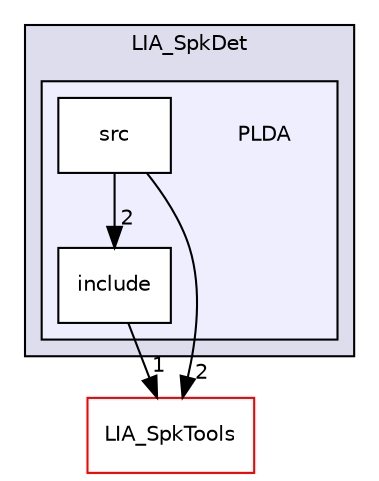 digraph "LIA_SpkDet/PLDA" {
  compound=true
  node [ fontsize="10", fontname="Helvetica"];
  edge [ labelfontsize="10", labelfontname="Helvetica"];
  subgraph clusterdir_3956374995d7175cff63206a008f608a {
    graph [ bgcolor="#ddddee", pencolor="black", label="LIA_SpkDet" fontname="Helvetica", fontsize="10", URL="dir_3956374995d7175cff63206a008f608a.html"]
  subgraph clusterdir_f41cd387bf11a25b23c962bc7d838805 {
    graph [ bgcolor="#eeeeff", pencolor="black", label="" URL="dir_f41cd387bf11a25b23c962bc7d838805.html"];
    dir_f41cd387bf11a25b23c962bc7d838805 [shape=plaintext label="PLDA"];
    dir_5c3e769f1acf15bf67633f3bf04495b3 [shape=box label="include" color="black" fillcolor="white" style="filled" URL="dir_5c3e769f1acf15bf67633f3bf04495b3.html"];
    dir_63ffc03de191c57d8e89a49d8e92bc8d [shape=box label="src" color="black" fillcolor="white" style="filled" URL="dir_63ffc03de191c57d8e89a49d8e92bc8d.html"];
  }
  }
  dir_7b9f40c7474acebf25e66f966c5b9c6a [shape=box label="LIA_SpkTools" fillcolor="white" style="filled" color="red" URL="dir_7b9f40c7474acebf25e66f966c5b9c6a.html"];
  dir_5c3e769f1acf15bf67633f3bf04495b3->dir_7b9f40c7474acebf25e66f966c5b9c6a [headlabel="1", labeldistance=1.5 headhref="dir_000080_000110.html"];
  dir_63ffc03de191c57d8e89a49d8e92bc8d->dir_5c3e769f1acf15bf67633f3bf04495b3 [headlabel="2", labeldistance=1.5 headhref="dir_000081_000080.html"];
  dir_63ffc03de191c57d8e89a49d8e92bc8d->dir_7b9f40c7474acebf25e66f966c5b9c6a [headlabel="2", labeldistance=1.5 headhref="dir_000081_000110.html"];
}
